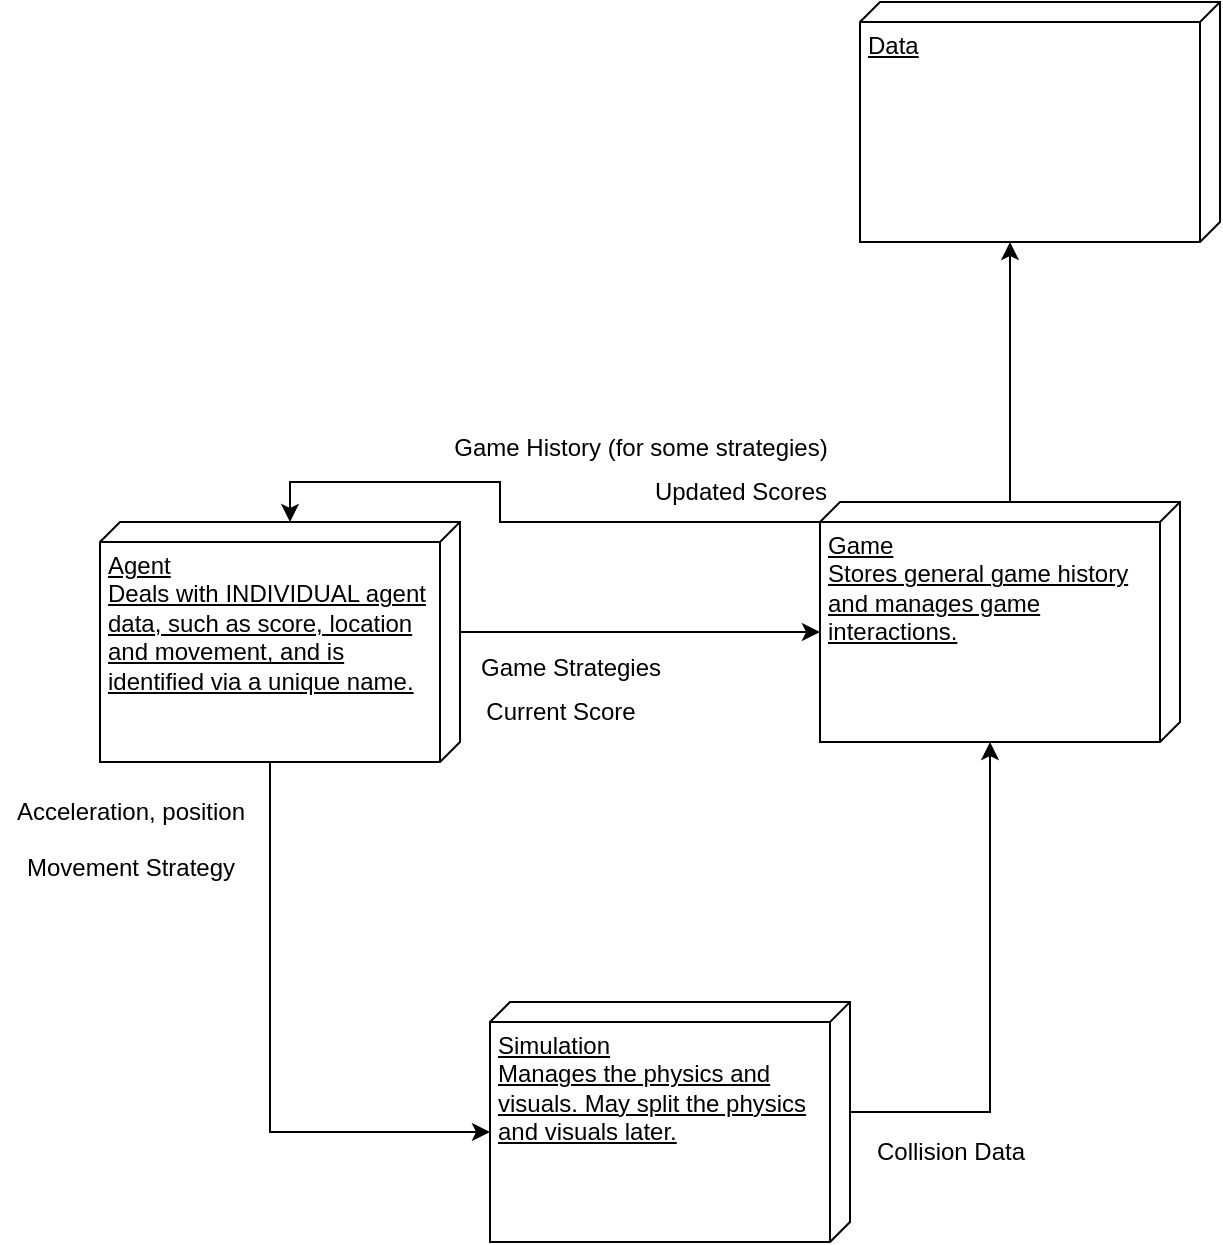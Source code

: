 <mxfile version="21.7.5" type="github">
  <diagram name="Page-1" id="4vjETm22m08uAGTavZK2">
    <mxGraphModel dx="1050" dy="1630" grid="1" gridSize="10" guides="1" tooltips="1" connect="1" arrows="1" fold="1" page="1" pageScale="1" pageWidth="850" pageHeight="1100" math="0" shadow="0">
      <root>
        <mxCell id="0" />
        <mxCell id="1" parent="0" />
        <mxCell id="KLbYFxE77i6rt1R8Sjp2-6" style="edgeStyle=orthogonalEdgeStyle;rounded=0;orthogonalLoop=1;jettySize=auto;html=1;exitX=0;exitY=0;exitDx=55;exitDy=0;exitPerimeter=0;entryX=0;entryY=0;entryDx=65;entryDy=180;entryPerimeter=0;" parent="1" source="KLbYFxE77i6rt1R8Sjp2-1" target="KLbYFxE77i6rt1R8Sjp2-2" edge="1">
          <mxGeometry relative="1" as="geometry" />
        </mxCell>
        <mxCell id="KLbYFxE77i6rt1R8Sjp2-11" style="edgeStyle=orthogonalEdgeStyle;rounded=0;orthogonalLoop=1;jettySize=auto;html=1;exitX=0;exitY=0;exitDx=120;exitDy=95;exitPerimeter=0;entryX=0;entryY=0;entryDx=65;entryDy=180;entryPerimeter=0;" parent="1" source="KLbYFxE77i6rt1R8Sjp2-1" target="KLbYFxE77i6rt1R8Sjp2-10" edge="1">
          <mxGeometry relative="1" as="geometry" />
        </mxCell>
        <mxCell id="KLbYFxE77i6rt1R8Sjp2-1" value="&lt;div&gt;Agent&lt;/div&gt;&lt;div&gt;Deals with INDIVIDUAL agent data, such as score, location and movement, and is identified via a unique name.&lt;br&gt;&lt;/div&gt;" style="verticalAlign=top;align=left;spacingTop=8;spacingLeft=2;spacingRight=12;shape=cube;size=10;direction=south;fontStyle=4;html=1;whiteSpace=wrap;" parent="1" vertex="1">
          <mxGeometry x="160" y="60" width="180" height="120" as="geometry" />
        </mxCell>
        <mxCell id="KLbYFxE77i6rt1R8Sjp2-4" style="edgeStyle=orthogonalEdgeStyle;rounded=0;orthogonalLoop=1;jettySize=auto;html=1;exitX=0;exitY=0;exitDx=10;exitDy=180;exitPerimeter=0;entryX=0;entryY=0;entryDx=0;entryDy=85;entryPerimeter=0;" parent="1" source="KLbYFxE77i6rt1R8Sjp2-2" target="KLbYFxE77i6rt1R8Sjp2-1" edge="1">
          <mxGeometry relative="1" as="geometry">
            <Array as="points">
              <mxPoint x="360" y="60" />
              <mxPoint x="360" y="40" />
              <mxPoint x="255" y="40" />
            </Array>
          </mxGeometry>
        </mxCell>
        <mxCell id="ROHVWXATyAdzd-UNtSgV-1" style="edgeStyle=orthogonalEdgeStyle;rounded=0;orthogonalLoop=1;jettySize=auto;html=1;exitX=0;exitY=0;exitDx=0;exitDy=85;exitPerimeter=0;" edge="1" parent="1" source="KLbYFxE77i6rt1R8Sjp2-2">
          <mxGeometry relative="1" as="geometry">
            <mxPoint x="615" y="-80" as="targetPoint" />
          </mxGeometry>
        </mxCell>
        <mxCell id="KLbYFxE77i6rt1R8Sjp2-2" value="&lt;div&gt;Game&lt;/div&gt;&lt;div&gt;Stores general game history and manages game interactions. &lt;br&gt;&lt;/div&gt;" style="verticalAlign=top;align=left;spacingTop=8;spacingLeft=2;spacingRight=12;shape=cube;size=10;direction=south;fontStyle=4;html=1;whiteSpace=wrap;" parent="1" vertex="1">
          <mxGeometry x="520" y="50" width="180" height="120" as="geometry" />
        </mxCell>
        <mxCell id="KLbYFxE77i6rt1R8Sjp2-5" value="Updated Scores" style="text;html=1;align=center;verticalAlign=middle;resizable=0;points=[];autosize=1;strokeColor=none;fillColor=none;" parent="1" vertex="1">
          <mxGeometry x="425" y="30" width="110" height="30" as="geometry" />
        </mxCell>
        <mxCell id="KLbYFxE77i6rt1R8Sjp2-7" value="Game Strategies" style="text;html=1;align=center;verticalAlign=middle;resizable=0;points=[];autosize=1;strokeColor=none;fillColor=none;" parent="1" vertex="1">
          <mxGeometry x="340" y="118" width="110" height="30" as="geometry" />
        </mxCell>
        <mxCell id="KLbYFxE77i6rt1R8Sjp2-8" value="Current Score" style="text;html=1;align=center;verticalAlign=middle;resizable=0;points=[];autosize=1;strokeColor=none;fillColor=none;" parent="1" vertex="1">
          <mxGeometry x="340" y="140" width="100" height="30" as="geometry" />
        </mxCell>
        <mxCell id="KLbYFxE77i6rt1R8Sjp2-9" value="Game History (for some strategies)" style="text;html=1;align=center;verticalAlign=middle;resizable=0;points=[];autosize=1;strokeColor=none;fillColor=none;" parent="1" vertex="1">
          <mxGeometry x="325" y="8" width="210" height="30" as="geometry" />
        </mxCell>
        <mxCell id="KLbYFxE77i6rt1R8Sjp2-12" style="edgeStyle=orthogonalEdgeStyle;rounded=0;orthogonalLoop=1;jettySize=auto;html=1;exitX=0;exitY=0;exitDx=55;exitDy=0;exitPerimeter=0;entryX=0;entryY=0;entryDx=120;entryDy=95;entryPerimeter=0;" parent="1" source="KLbYFxE77i6rt1R8Sjp2-10" target="KLbYFxE77i6rt1R8Sjp2-2" edge="1">
          <mxGeometry relative="1" as="geometry" />
        </mxCell>
        <mxCell id="KLbYFxE77i6rt1R8Sjp2-10" value="&lt;div&gt;Simulation&lt;/div&gt;&lt;div&gt;Manages the physics and visuals. May split the physics and visuals later.&lt;br&gt;&lt;/div&gt;" style="verticalAlign=top;align=left;spacingTop=8;spacingLeft=2;spacingRight=12;shape=cube;size=10;direction=south;fontStyle=4;html=1;whiteSpace=wrap;" parent="1" vertex="1">
          <mxGeometry x="355" y="300" width="180" height="120" as="geometry" />
        </mxCell>
        <mxCell id="KLbYFxE77i6rt1R8Sjp2-13" value="Collision Data" style="text;html=1;align=center;verticalAlign=middle;resizable=0;points=[];autosize=1;strokeColor=none;fillColor=none;" parent="1" vertex="1">
          <mxGeometry x="535" y="360" width="100" height="30" as="geometry" />
        </mxCell>
        <mxCell id="KLbYFxE77i6rt1R8Sjp2-14" value="Acceleration, position" style="text;html=1;align=center;verticalAlign=middle;resizable=0;points=[];autosize=1;strokeColor=none;fillColor=none;" parent="1" vertex="1">
          <mxGeometry x="110" y="190" width="130" height="30" as="geometry" />
        </mxCell>
        <mxCell id="KLbYFxE77i6rt1R8Sjp2-15" value="Movement Strategy" style="text;html=1;align=center;verticalAlign=middle;resizable=0;points=[];autosize=1;strokeColor=none;fillColor=none;" parent="1" vertex="1">
          <mxGeometry x="115" y="218" width="120" height="30" as="geometry" />
        </mxCell>
        <mxCell id="ROHVWXATyAdzd-UNtSgV-2" value="Data" style="verticalAlign=top;align=left;spacingTop=8;spacingLeft=2;spacingRight=12;shape=cube;size=10;direction=south;fontStyle=4;html=1;whiteSpace=wrap;" vertex="1" parent="1">
          <mxGeometry x="540" y="-200" width="180" height="120" as="geometry" />
        </mxCell>
      </root>
    </mxGraphModel>
  </diagram>
</mxfile>

